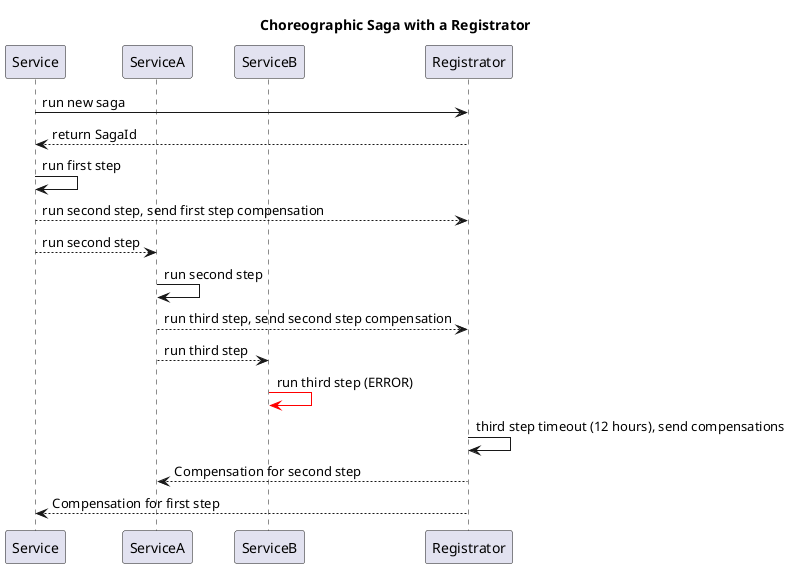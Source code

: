 @startuml saga
title Choreographic Saga with a Registrator

participant "Service" as Service

participant "ServiceA" as ServiceA
participant "ServiceB" as ServiceB
participant "Registrator" as Registrator

Service -> Registrator: run new saga
Registrator --> Service: return SagaId
Service -> Service: run first step
Service --> Registrator: run second step, send first step compensation
Service --> ServiceA: run second step

ServiceA -> ServiceA: run second step
ServiceA --> Registrator: run third step, send second step compensation
ServiceA --> ServiceB: run third step


ServiceB -[#red]> ServiceB: run third step (ERROR)


Registrator -> Registrator: third step timeout (12 hours), send compensations

Registrator --> ServiceA: Compensation for second step
Registrator --> Service: Compensation for first step
